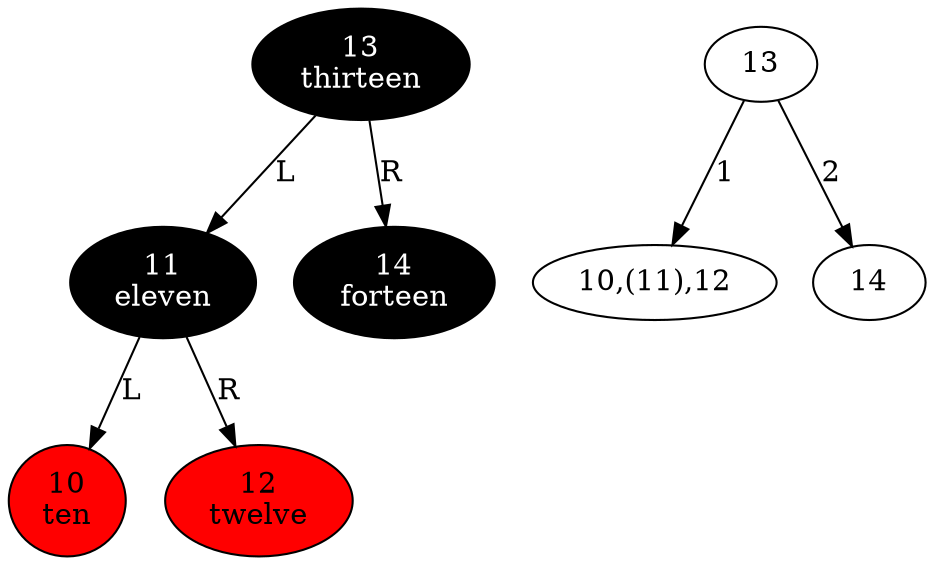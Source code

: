 digraph {
  node_rb_1028566121 [style=filled fillcolor=black fontcolor=white label="13\nthirteen"];
  node_rb_1028566121 -> node_rb_1975012498 [label=L taildir=sw];
  node_rb_1028566121 -> node_rb_1442407170 [label=R taildir=se];
  node_rb_1975012498 [style=filled fillcolor=black fontcolor=white label="11\neleven"];
  node_rb_1975012498 -> node_rb_1808253012 [label=L taildir=sw];
  node_rb_1975012498 -> node_rb_1118140819 [label=R taildir=se];
  node_rb_1808253012 [style=filled fillcolor=red label="10\nten"];
  node_rb_1118140819 [style=filled fillcolor=red label="12\ntwelve"];
  node_rb_1442407170 [style=filled fillcolor=black fontcolor=white label="14\nforteen"];
  node_234_1028566121 [label="13"];
  node_234_1028566121 -> node_234_1975012498 [label=1];
  node_234_1028566121 -> node_234_1442407170 [label=2];

  node_234_1975012498 [label="10,(11),12"];
  node_234_1442407170 [label="14"];
}
